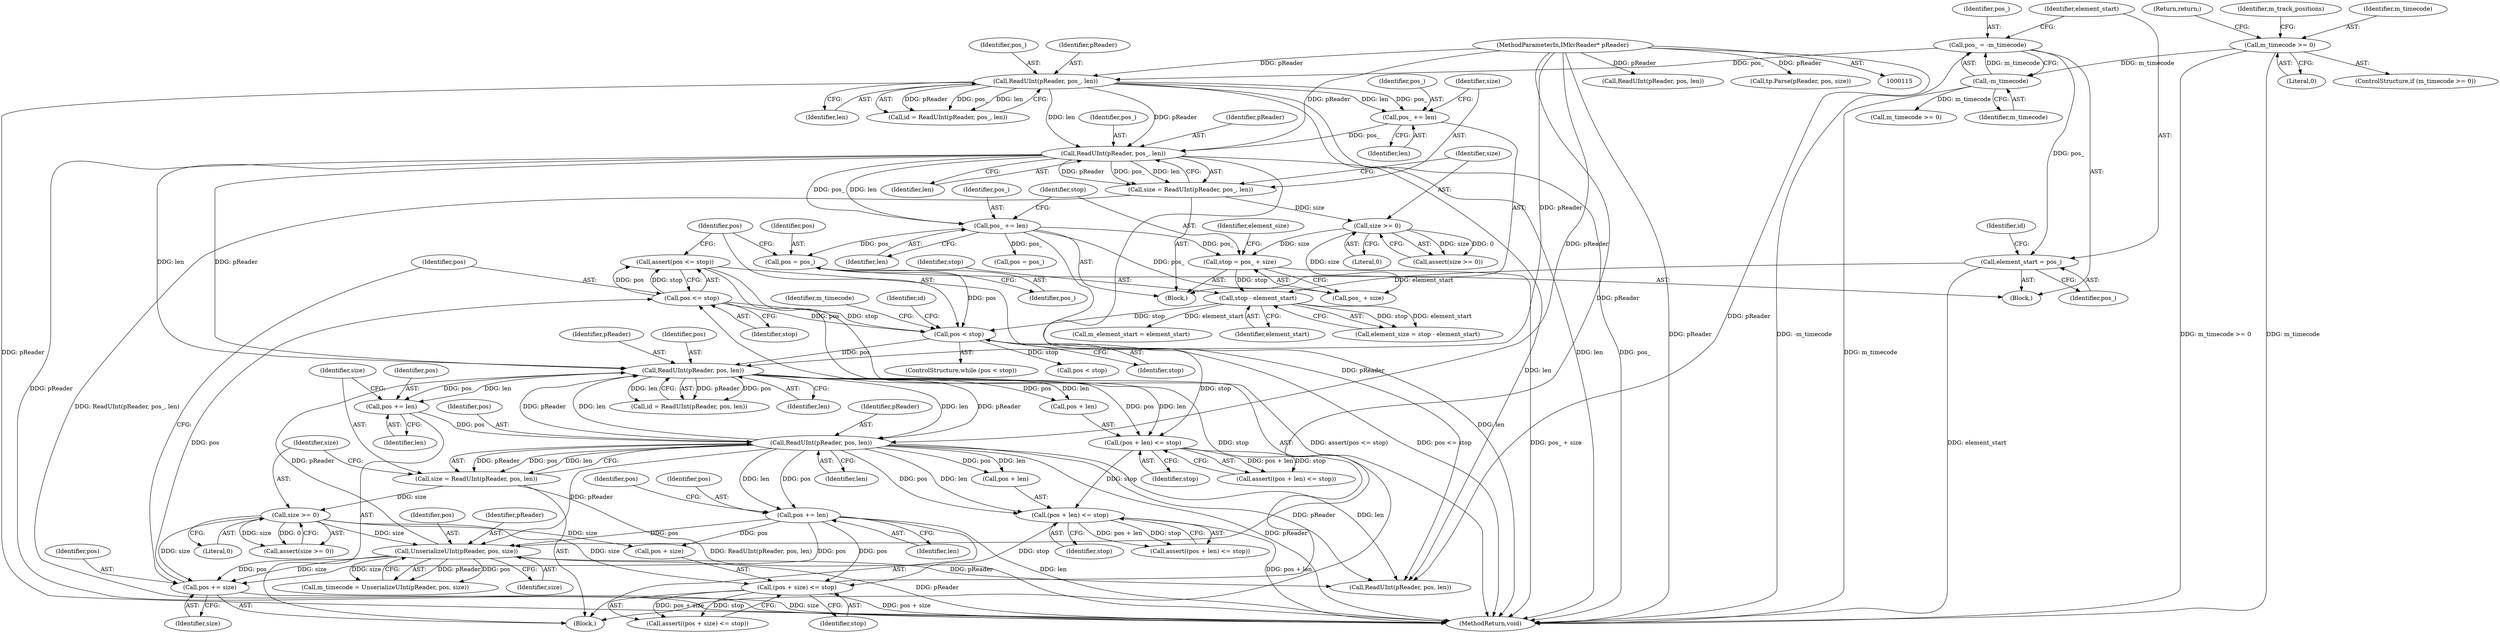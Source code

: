 digraph "1_Android_04839626ed859623901ebd3a5fd483982186b59d_157@API" {
"1000263" [label="(Call,assert(pos <= stop))"];
"1000264" [label="(Call,pos <= stop)"];
"1000260" [label="(Call,pos += size)"];
"1000249" [label="(Call,UnserializeUInt(pReader, pos, size))"];
"1000220" [label="(Call,ReadUInt(pReader, pos, len))"];
"1000200" [label="(Call,ReadUInt(pReader, pos, len))"];
"1000165" [label="(Call,ReadUInt(pReader, pos_, len))"];
"1000146" [label="(Call,ReadUInt(pReader, pos_, len))"];
"1000116" [label="(MethodParameterIn,IMkvReader* pReader)"];
"1000132" [label="(Call,pos_ = -m_timecode)"];
"1000134" [label="(Call,-m_timecode)"];
"1000119" [label="(Call,m_timecode >= 0)"];
"1000159" [label="(Call,pos_ += len)"];
"1000192" [label="(Call,pos < stop)"];
"1000188" [label="(Call,pos = pos_)"];
"1000173" [label="(Call,pos_ += len)"];
"1000184" [label="(Call,stop - element_start)"];
"1000176" [label="(Call,stop = pos_ + size)"];
"1000170" [label="(Call,size >= 0)"];
"1000163" [label="(Call,size = ReadUInt(pReader, pos_, len))"];
"1000137" [label="(Call,element_start = pos_)"];
"1000214" [label="(Call,pos += len)"];
"1000234" [label="(Call,pos += len)"];
"1000225" [label="(Call,size >= 0)"];
"1000218" [label="(Call,size = ReadUInt(pReader, pos, len))"];
"1000238" [label="(Call,(pos + size) <= stop)"];
"1000229" [label="(Call,(pos + len) <= stop)"];
"1000209" [label="(Call,(pos + len) <= stop)"];
"1000195" [label="(Block,)"];
"1000225" [label="(Call,size >= 0)"];
"1000172" [label="(Literal,0)"];
"1000178" [label="(Call,pos_ + size)"];
"1000132" [label="(Call,pos_ = -m_timecode)"];
"1000234" [label="(Call,pos += len)"];
"1000268" [label="(Call,m_timecode >= 0)"];
"1000251" [label="(Identifier,pos)"];
"1000242" [label="(Identifier,stop)"];
"1000116" [label="(MethodParameterIn,IMkvReader* pReader)"];
"1000122" [label="(Return,return;)"];
"1000194" [label="(Identifier,stop)"];
"1000198" [label="(Call,id = ReadUInt(pReader, pos, len))"];
"1000175" [label="(Identifier,len)"];
"1000176" [label="(Call,stop = pos_ + size)"];
"1000137" [label="(Call,element_start = pos_)"];
"1000263" [label="(Call,assert(pos <= stop))"];
"1000215" [label="(Identifier,pos)"];
"1000260" [label="(Call,pos += size)"];
"1000188" [label="(Call,pos = pos_)"];
"1000262" [label="(Identifier,size)"];
"1000226" [label="(Identifier,size)"];
"1000224" [label="(Call,assert(size >= 0))"];
"1000182" [label="(Call,element_size = stop - element_start)"];
"1000367" [label="(Call,m_element_start = element_start)"];
"1000165" [label="(Call,ReadUInt(pReader, pos_, len))"];
"1000240" [label="(Identifier,pos)"];
"1000222" [label="(Identifier,pos)"];
"1000247" [label="(Call,m_timecode = UnserializeUInt(pReader, pos, size))"];
"1000121" [label="(Literal,0)"];
"1000193" [label="(Identifier,pos)"];
"1000216" [label="(Identifier,len)"];
"1000147" [label="(Identifier,pReader)"];
"1000148" [label="(Identifier,pos_)"];
"1000239" [label="(Call,pos + size)"];
"1000145" [label="(Identifier,id)"];
"1000177" [label="(Identifier,stop)"];
"1000146" [label="(Call,ReadUInt(pReader, pos_, len))"];
"1000168" [label="(Identifier,len)"];
"1000220" [label="(Call,ReadUInt(pReader, pos, len))"];
"1000161" [label="(Identifier,len)"];
"1000133" [label="(Identifier,pos_)"];
"1000269" [label="(Identifier,m_timecode)"];
"1000227" [label="(Literal,0)"];
"1000149" [label="(Identifier,len)"];
"1000315" [label="(Call,ReadUInt(pReader, pos, len))"];
"1000139" [label="(Identifier,pos_)"];
"1000163" [label="(Call,size = ReadUInt(pReader, pos_, len))"];
"1000250" [label="(Identifier,pReader)"];
"1000203" [label="(Identifier,len)"];
"1000125" [label="(Identifier,m_track_positions)"];
"1000191" [label="(ControlStructure,while (pos < stop))"];
"1000295" [label="(Call,ReadUInt(pReader, pos, len))"];
"1000192" [label="(Call,pos < stop)"];
"1000236" [label="(Identifier,len)"];
"1000228" [label="(Call,assert((pos + len) <= stop))"];
"1000230" [label="(Call,pos + len)"];
"1000233" [label="(Identifier,stop)"];
"1000219" [label="(Identifier,size)"];
"1000218" [label="(Call,size = ReadUInt(pReader, pos, len))"];
"1000221" [label="(Identifier,pReader)"];
"1000164" [label="(Identifier,size)"];
"1000171" [label="(Identifier,size)"];
"1000266" [label="(Identifier,stop)"];
"1000235" [label="(Identifier,pos)"];
"1000238" [label="(Call,(pos + size) <= stop)"];
"1000135" [label="(Identifier,m_timecode)"];
"1000118" [label="(ControlStructure,if (m_timecode >= 0))"];
"1000200" [label="(Call,ReadUInt(pReader, pos, len))"];
"1000261" [label="(Identifier,pos)"];
"1000209" [label="(Call,(pos + len) <= stop)"];
"1000214" [label="(Call,pos += len)"];
"1000249" [label="(Call,UnserializeUInt(pReader, pos, size))"];
"1000144" [label="(Call,id = ReadUInt(pReader, pos_, len))"];
"1000119" [label="(Call,m_timecode >= 0)"];
"1000184" [label="(Call,stop - element_start)"];
"1000264" [label="(Call,pos <= stop)"];
"1000120" [label="(Identifier,m_timecode)"];
"1000117" [label="(Block,)"];
"1000229" [label="(Call,(pos + len) <= stop)"];
"1000166" [label="(Identifier,pReader)"];
"1000186" [label="(Identifier,element_start)"];
"1000170" [label="(Call,size >= 0)"];
"1000190" [label="(Identifier,pos_)"];
"1000283" [label="(Call,pos = pos_)"];
"1000160" [label="(Identifier,pos_)"];
"1000138" [label="(Identifier,element_start)"];
"1000223" [label="(Identifier,len)"];
"1000208" [label="(Call,assert((pos + len) <= stop))"];
"1000349" [label="(Call,tp.Parse(pReader, pos, size))"];
"1000185" [label="(Identifier,stop)"];
"1000183" [label="(Identifier,element_size)"];
"1000373" [label="(MethodReturn,void)"];
"1000201" [label="(Identifier,pReader)"];
"1000265" [label="(Identifier,pos)"];
"1000202" [label="(Identifier,pos)"];
"1000169" [label="(Call,assert(size >= 0))"];
"1000199" [label="(Identifier,id)"];
"1000174" [label="(Identifier,pos_)"];
"1000210" [label="(Call,pos + len)"];
"1000237" [label="(Call,assert((pos + size) <= stop))"];
"1000159" [label="(Call,pos_ += len)"];
"1000213" [label="(Identifier,stop)"];
"1000252" [label="(Identifier,size)"];
"1000141" [label="(Block,)"];
"1000189" [label="(Identifier,pos)"];
"1000173" [label="(Call,pos_ += len)"];
"1000287" [label="(Call,pos < stop)"];
"1000167" [label="(Identifier,pos_)"];
"1000134" [label="(Call,-m_timecode)"];
"1000263" -> "1000195"  [label="AST: "];
"1000263" -> "1000264"  [label="CFG: "];
"1000264" -> "1000263"  [label="AST: "];
"1000193" -> "1000263"  [label="CFG: "];
"1000263" -> "1000373"  [label="DDG: assert(pos <= stop)"];
"1000263" -> "1000373"  [label="DDG: pos <= stop"];
"1000264" -> "1000263"  [label="DDG: pos"];
"1000264" -> "1000263"  [label="DDG: stop"];
"1000264" -> "1000266"  [label="CFG: "];
"1000265" -> "1000264"  [label="AST: "];
"1000266" -> "1000264"  [label="AST: "];
"1000264" -> "1000192"  [label="DDG: pos"];
"1000264" -> "1000192"  [label="DDG: stop"];
"1000260" -> "1000264"  [label="DDG: pos"];
"1000238" -> "1000264"  [label="DDG: stop"];
"1000260" -> "1000195"  [label="AST: "];
"1000260" -> "1000262"  [label="CFG: "];
"1000261" -> "1000260"  [label="AST: "];
"1000262" -> "1000260"  [label="AST: "];
"1000265" -> "1000260"  [label="CFG: "];
"1000260" -> "1000373"  [label="DDG: size"];
"1000249" -> "1000260"  [label="DDG: size"];
"1000249" -> "1000260"  [label="DDG: pos"];
"1000225" -> "1000260"  [label="DDG: size"];
"1000234" -> "1000260"  [label="DDG: pos"];
"1000249" -> "1000247"  [label="AST: "];
"1000249" -> "1000252"  [label="CFG: "];
"1000250" -> "1000249"  [label="AST: "];
"1000251" -> "1000249"  [label="AST: "];
"1000252" -> "1000249"  [label="AST: "];
"1000247" -> "1000249"  [label="CFG: "];
"1000249" -> "1000373"  [label="DDG: pReader"];
"1000249" -> "1000200"  [label="DDG: pReader"];
"1000249" -> "1000247"  [label="DDG: pReader"];
"1000249" -> "1000247"  [label="DDG: pos"];
"1000249" -> "1000247"  [label="DDG: size"];
"1000220" -> "1000249"  [label="DDG: pReader"];
"1000116" -> "1000249"  [label="DDG: pReader"];
"1000234" -> "1000249"  [label="DDG: pos"];
"1000225" -> "1000249"  [label="DDG: size"];
"1000249" -> "1000295"  [label="DDG: pReader"];
"1000220" -> "1000218"  [label="AST: "];
"1000220" -> "1000223"  [label="CFG: "];
"1000221" -> "1000220"  [label="AST: "];
"1000222" -> "1000220"  [label="AST: "];
"1000223" -> "1000220"  [label="AST: "];
"1000218" -> "1000220"  [label="CFG: "];
"1000220" -> "1000373"  [label="DDG: pReader"];
"1000220" -> "1000200"  [label="DDG: pReader"];
"1000220" -> "1000200"  [label="DDG: len"];
"1000220" -> "1000218"  [label="DDG: pReader"];
"1000220" -> "1000218"  [label="DDG: pos"];
"1000220" -> "1000218"  [label="DDG: len"];
"1000200" -> "1000220"  [label="DDG: pReader"];
"1000200" -> "1000220"  [label="DDG: len"];
"1000116" -> "1000220"  [label="DDG: pReader"];
"1000214" -> "1000220"  [label="DDG: pos"];
"1000220" -> "1000229"  [label="DDG: pos"];
"1000220" -> "1000229"  [label="DDG: len"];
"1000220" -> "1000230"  [label="DDG: pos"];
"1000220" -> "1000230"  [label="DDG: len"];
"1000220" -> "1000234"  [label="DDG: len"];
"1000220" -> "1000234"  [label="DDG: pos"];
"1000220" -> "1000295"  [label="DDG: pReader"];
"1000220" -> "1000295"  [label="DDG: len"];
"1000200" -> "1000198"  [label="AST: "];
"1000200" -> "1000203"  [label="CFG: "];
"1000201" -> "1000200"  [label="AST: "];
"1000202" -> "1000200"  [label="AST: "];
"1000203" -> "1000200"  [label="AST: "];
"1000198" -> "1000200"  [label="CFG: "];
"1000200" -> "1000198"  [label="DDG: pReader"];
"1000200" -> "1000198"  [label="DDG: pos"];
"1000200" -> "1000198"  [label="DDG: len"];
"1000165" -> "1000200"  [label="DDG: pReader"];
"1000165" -> "1000200"  [label="DDG: len"];
"1000116" -> "1000200"  [label="DDG: pReader"];
"1000192" -> "1000200"  [label="DDG: pos"];
"1000200" -> "1000209"  [label="DDG: pos"];
"1000200" -> "1000209"  [label="DDG: len"];
"1000200" -> "1000210"  [label="DDG: pos"];
"1000200" -> "1000210"  [label="DDG: len"];
"1000200" -> "1000214"  [label="DDG: len"];
"1000200" -> "1000214"  [label="DDG: pos"];
"1000165" -> "1000163"  [label="AST: "];
"1000165" -> "1000168"  [label="CFG: "];
"1000166" -> "1000165"  [label="AST: "];
"1000167" -> "1000165"  [label="AST: "];
"1000168" -> "1000165"  [label="AST: "];
"1000163" -> "1000165"  [label="CFG: "];
"1000165" -> "1000373"  [label="DDG: pReader"];
"1000165" -> "1000163"  [label="DDG: pReader"];
"1000165" -> "1000163"  [label="DDG: pos_"];
"1000165" -> "1000163"  [label="DDG: len"];
"1000146" -> "1000165"  [label="DDG: pReader"];
"1000146" -> "1000165"  [label="DDG: len"];
"1000116" -> "1000165"  [label="DDG: pReader"];
"1000159" -> "1000165"  [label="DDG: pos_"];
"1000165" -> "1000173"  [label="DDG: len"];
"1000165" -> "1000173"  [label="DDG: pos_"];
"1000165" -> "1000295"  [label="DDG: pReader"];
"1000165" -> "1000295"  [label="DDG: len"];
"1000146" -> "1000144"  [label="AST: "];
"1000146" -> "1000149"  [label="CFG: "];
"1000147" -> "1000146"  [label="AST: "];
"1000148" -> "1000146"  [label="AST: "];
"1000149" -> "1000146"  [label="AST: "];
"1000144" -> "1000146"  [label="CFG: "];
"1000146" -> "1000373"  [label="DDG: len"];
"1000146" -> "1000373"  [label="DDG: pos_"];
"1000146" -> "1000373"  [label="DDG: pReader"];
"1000146" -> "1000144"  [label="DDG: pReader"];
"1000146" -> "1000144"  [label="DDG: pos_"];
"1000146" -> "1000144"  [label="DDG: len"];
"1000116" -> "1000146"  [label="DDG: pReader"];
"1000132" -> "1000146"  [label="DDG: pos_"];
"1000146" -> "1000159"  [label="DDG: len"];
"1000146" -> "1000159"  [label="DDG: pos_"];
"1000116" -> "1000115"  [label="AST: "];
"1000116" -> "1000373"  [label="DDG: pReader"];
"1000116" -> "1000295"  [label="DDG: pReader"];
"1000116" -> "1000315"  [label="DDG: pReader"];
"1000116" -> "1000349"  [label="DDG: pReader"];
"1000132" -> "1000117"  [label="AST: "];
"1000132" -> "1000134"  [label="CFG: "];
"1000133" -> "1000132"  [label="AST: "];
"1000134" -> "1000132"  [label="AST: "];
"1000138" -> "1000132"  [label="CFG: "];
"1000132" -> "1000373"  [label="DDG: -m_timecode"];
"1000134" -> "1000132"  [label="DDG: m_timecode"];
"1000132" -> "1000137"  [label="DDG: pos_"];
"1000134" -> "1000135"  [label="CFG: "];
"1000135" -> "1000134"  [label="AST: "];
"1000134" -> "1000373"  [label="DDG: m_timecode"];
"1000119" -> "1000134"  [label="DDG: m_timecode"];
"1000134" -> "1000268"  [label="DDG: m_timecode"];
"1000119" -> "1000118"  [label="AST: "];
"1000119" -> "1000121"  [label="CFG: "];
"1000120" -> "1000119"  [label="AST: "];
"1000121" -> "1000119"  [label="AST: "];
"1000122" -> "1000119"  [label="CFG: "];
"1000125" -> "1000119"  [label="CFG: "];
"1000119" -> "1000373"  [label="DDG: m_timecode"];
"1000119" -> "1000373"  [label="DDG: m_timecode >= 0"];
"1000159" -> "1000141"  [label="AST: "];
"1000159" -> "1000161"  [label="CFG: "];
"1000160" -> "1000159"  [label="AST: "];
"1000161" -> "1000159"  [label="AST: "];
"1000164" -> "1000159"  [label="CFG: "];
"1000192" -> "1000191"  [label="AST: "];
"1000192" -> "1000194"  [label="CFG: "];
"1000193" -> "1000192"  [label="AST: "];
"1000194" -> "1000192"  [label="AST: "];
"1000199" -> "1000192"  [label="CFG: "];
"1000269" -> "1000192"  [label="CFG: "];
"1000188" -> "1000192"  [label="DDG: pos"];
"1000184" -> "1000192"  [label="DDG: stop"];
"1000192" -> "1000209"  [label="DDG: stop"];
"1000192" -> "1000287"  [label="DDG: stop"];
"1000188" -> "1000117"  [label="AST: "];
"1000188" -> "1000190"  [label="CFG: "];
"1000189" -> "1000188"  [label="AST: "];
"1000190" -> "1000188"  [label="AST: "];
"1000193" -> "1000188"  [label="CFG: "];
"1000173" -> "1000188"  [label="DDG: pos_"];
"1000173" -> "1000141"  [label="AST: "];
"1000173" -> "1000175"  [label="CFG: "];
"1000174" -> "1000173"  [label="AST: "];
"1000175" -> "1000173"  [label="AST: "];
"1000177" -> "1000173"  [label="CFG: "];
"1000173" -> "1000373"  [label="DDG: len"];
"1000173" -> "1000176"  [label="DDG: pos_"];
"1000173" -> "1000178"  [label="DDG: pos_"];
"1000173" -> "1000283"  [label="DDG: pos_"];
"1000184" -> "1000182"  [label="AST: "];
"1000184" -> "1000186"  [label="CFG: "];
"1000185" -> "1000184"  [label="AST: "];
"1000186" -> "1000184"  [label="AST: "];
"1000182" -> "1000184"  [label="CFG: "];
"1000184" -> "1000182"  [label="DDG: stop"];
"1000184" -> "1000182"  [label="DDG: element_start"];
"1000176" -> "1000184"  [label="DDG: stop"];
"1000137" -> "1000184"  [label="DDG: element_start"];
"1000184" -> "1000367"  [label="DDG: element_start"];
"1000176" -> "1000141"  [label="AST: "];
"1000176" -> "1000178"  [label="CFG: "];
"1000177" -> "1000176"  [label="AST: "];
"1000178" -> "1000176"  [label="AST: "];
"1000183" -> "1000176"  [label="CFG: "];
"1000176" -> "1000373"  [label="DDG: pos_ + size"];
"1000170" -> "1000176"  [label="DDG: size"];
"1000170" -> "1000169"  [label="AST: "];
"1000170" -> "1000172"  [label="CFG: "];
"1000171" -> "1000170"  [label="AST: "];
"1000172" -> "1000170"  [label="AST: "];
"1000169" -> "1000170"  [label="CFG: "];
"1000170" -> "1000169"  [label="DDG: size"];
"1000170" -> "1000169"  [label="DDG: 0"];
"1000163" -> "1000170"  [label="DDG: size"];
"1000170" -> "1000178"  [label="DDG: size"];
"1000163" -> "1000141"  [label="AST: "];
"1000164" -> "1000163"  [label="AST: "];
"1000171" -> "1000163"  [label="CFG: "];
"1000163" -> "1000373"  [label="DDG: ReadUInt(pReader, pos_, len)"];
"1000137" -> "1000117"  [label="AST: "];
"1000137" -> "1000139"  [label="CFG: "];
"1000138" -> "1000137"  [label="AST: "];
"1000139" -> "1000137"  [label="AST: "];
"1000145" -> "1000137"  [label="CFG: "];
"1000137" -> "1000373"  [label="DDG: element_start"];
"1000214" -> "1000195"  [label="AST: "];
"1000214" -> "1000216"  [label="CFG: "];
"1000215" -> "1000214"  [label="AST: "];
"1000216" -> "1000214"  [label="AST: "];
"1000219" -> "1000214"  [label="CFG: "];
"1000234" -> "1000195"  [label="AST: "];
"1000234" -> "1000236"  [label="CFG: "];
"1000235" -> "1000234"  [label="AST: "];
"1000236" -> "1000234"  [label="AST: "];
"1000240" -> "1000234"  [label="CFG: "];
"1000234" -> "1000373"  [label="DDG: len"];
"1000234" -> "1000238"  [label="DDG: pos"];
"1000234" -> "1000239"  [label="DDG: pos"];
"1000225" -> "1000224"  [label="AST: "];
"1000225" -> "1000227"  [label="CFG: "];
"1000226" -> "1000225"  [label="AST: "];
"1000227" -> "1000225"  [label="AST: "];
"1000224" -> "1000225"  [label="CFG: "];
"1000225" -> "1000224"  [label="DDG: size"];
"1000225" -> "1000224"  [label="DDG: 0"];
"1000218" -> "1000225"  [label="DDG: size"];
"1000225" -> "1000238"  [label="DDG: size"];
"1000225" -> "1000239"  [label="DDG: size"];
"1000218" -> "1000195"  [label="AST: "];
"1000219" -> "1000218"  [label="AST: "];
"1000226" -> "1000218"  [label="CFG: "];
"1000218" -> "1000373"  [label="DDG: ReadUInt(pReader, pos, len)"];
"1000238" -> "1000237"  [label="AST: "];
"1000238" -> "1000242"  [label="CFG: "];
"1000239" -> "1000238"  [label="AST: "];
"1000242" -> "1000238"  [label="AST: "];
"1000237" -> "1000238"  [label="CFG: "];
"1000238" -> "1000373"  [label="DDG: pos + size"];
"1000238" -> "1000237"  [label="DDG: pos + size"];
"1000238" -> "1000237"  [label="DDG: stop"];
"1000229" -> "1000238"  [label="DDG: stop"];
"1000229" -> "1000228"  [label="AST: "];
"1000229" -> "1000233"  [label="CFG: "];
"1000230" -> "1000229"  [label="AST: "];
"1000233" -> "1000229"  [label="AST: "];
"1000228" -> "1000229"  [label="CFG: "];
"1000229" -> "1000373"  [label="DDG: pos + len"];
"1000229" -> "1000228"  [label="DDG: pos + len"];
"1000229" -> "1000228"  [label="DDG: stop"];
"1000209" -> "1000229"  [label="DDG: stop"];
"1000209" -> "1000208"  [label="AST: "];
"1000209" -> "1000213"  [label="CFG: "];
"1000210" -> "1000209"  [label="AST: "];
"1000213" -> "1000209"  [label="AST: "];
"1000208" -> "1000209"  [label="CFG: "];
"1000209" -> "1000208"  [label="DDG: pos + len"];
"1000209" -> "1000208"  [label="DDG: stop"];
}
